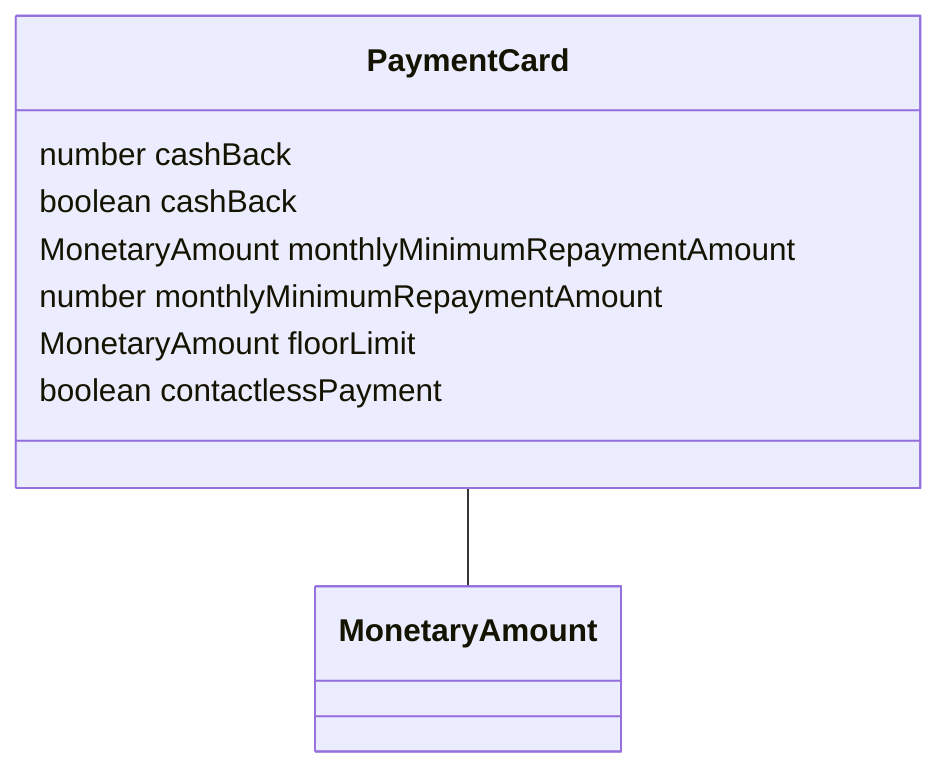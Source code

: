 classDiagram
  PaymentCard -- MonetaryAmount


class PaymentCard {

  number cashBack
  boolean cashBack
  MonetaryAmount monthlyMinimumRepaymentAmount
  number monthlyMinimumRepaymentAmount
  MonetaryAmount floorLimit
  boolean contactlessPayment

 }